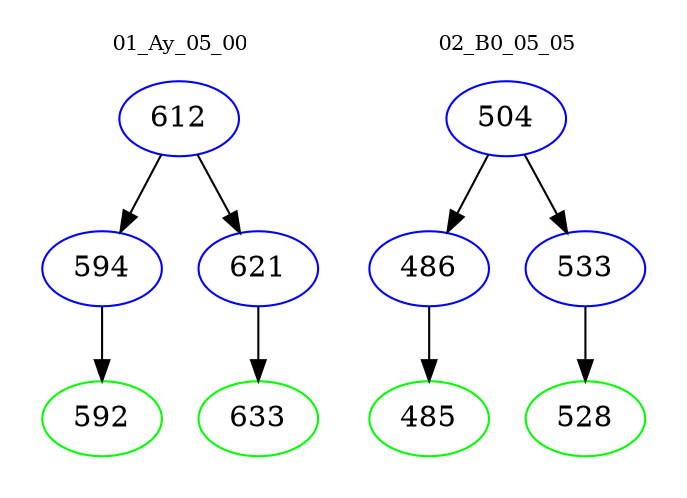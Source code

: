 digraph{
subgraph cluster_0 {
color = white
label = "01_Ay_05_00";
fontsize=10;
T0_612 [label="612", color="blue"]
T0_612 -> T0_594 [color="black"]
T0_594 [label="594", color="blue"]
T0_594 -> T0_592 [color="black"]
T0_592 [label="592", color="green"]
T0_612 -> T0_621 [color="black"]
T0_621 [label="621", color="blue"]
T0_621 -> T0_633 [color="black"]
T0_633 [label="633", color="green"]
}
subgraph cluster_1 {
color = white
label = "02_B0_05_05";
fontsize=10;
T1_504 [label="504", color="blue"]
T1_504 -> T1_486 [color="black"]
T1_486 [label="486", color="blue"]
T1_486 -> T1_485 [color="black"]
T1_485 [label="485", color="green"]
T1_504 -> T1_533 [color="black"]
T1_533 [label="533", color="blue"]
T1_533 -> T1_528 [color="black"]
T1_528 [label="528", color="green"]
}
}
